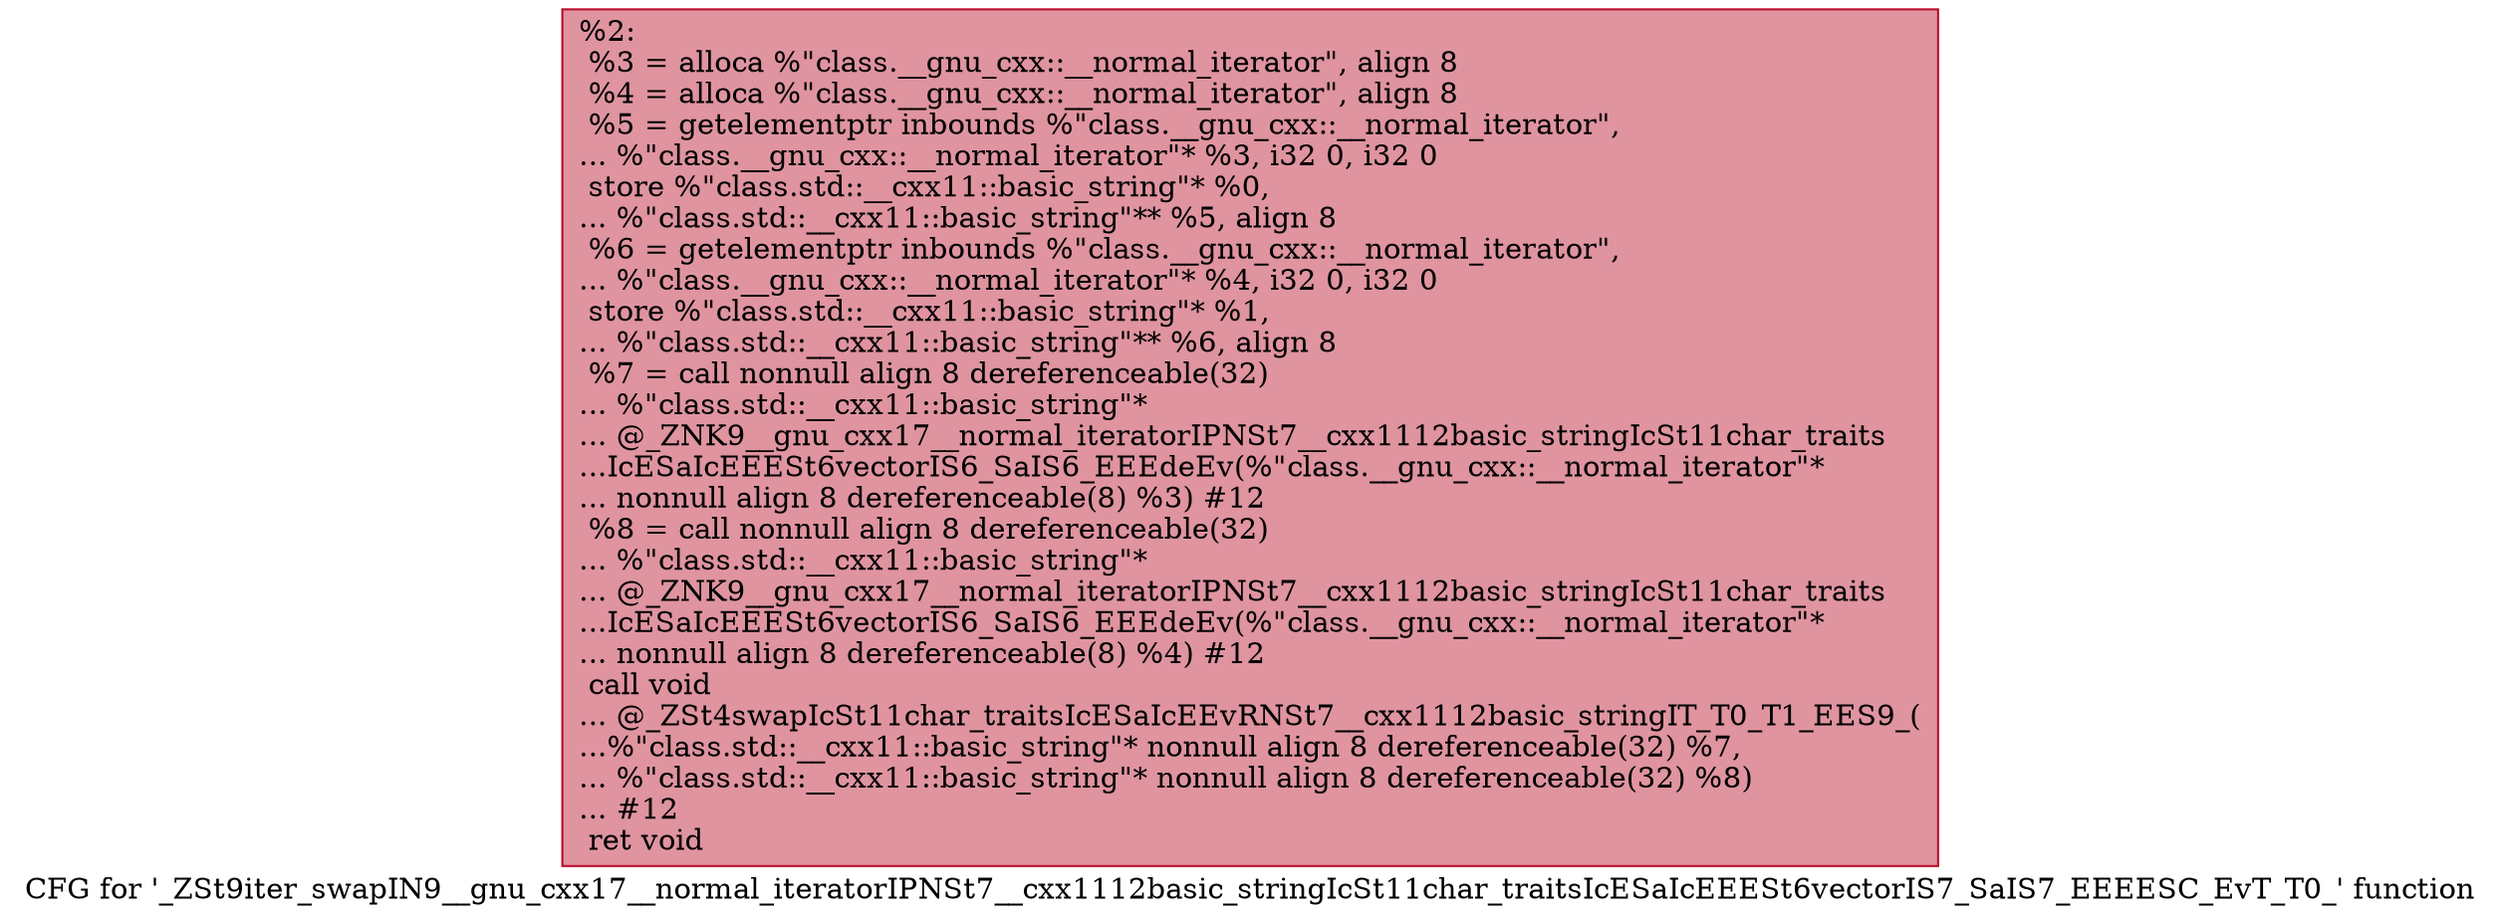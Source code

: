 digraph "CFG for '_ZSt9iter_swapIN9__gnu_cxx17__normal_iteratorIPNSt7__cxx1112basic_stringIcSt11char_traitsIcESaIcEEESt6vectorIS7_SaIS7_EEEESC_EvT_T0_' function" {
	label="CFG for '_ZSt9iter_swapIN9__gnu_cxx17__normal_iteratorIPNSt7__cxx1112basic_stringIcSt11char_traitsIcESaIcEEESt6vectorIS7_SaIS7_EEEESC_EvT_T0_' function";

	Node0x5592611467d0 [shape=record,color="#b70d28ff", style=filled, fillcolor="#b70d2870",label="{%2:\l  %3 = alloca %\"class.__gnu_cxx::__normal_iterator\", align 8\l  %4 = alloca %\"class.__gnu_cxx::__normal_iterator\", align 8\l  %5 = getelementptr inbounds %\"class.__gnu_cxx::__normal_iterator\",\l... %\"class.__gnu_cxx::__normal_iterator\"* %3, i32 0, i32 0\l  store %\"class.std::__cxx11::basic_string\"* %0,\l... %\"class.std::__cxx11::basic_string\"** %5, align 8\l  %6 = getelementptr inbounds %\"class.__gnu_cxx::__normal_iterator\",\l... %\"class.__gnu_cxx::__normal_iterator\"* %4, i32 0, i32 0\l  store %\"class.std::__cxx11::basic_string\"* %1,\l... %\"class.std::__cxx11::basic_string\"** %6, align 8\l  %7 = call nonnull align 8 dereferenceable(32)\l... %\"class.std::__cxx11::basic_string\"*\l... @_ZNK9__gnu_cxx17__normal_iteratorIPNSt7__cxx1112basic_stringIcSt11char_traits\l...IcESaIcEEESt6vectorIS6_SaIS6_EEEdeEv(%\"class.__gnu_cxx::__normal_iterator\"*\l... nonnull align 8 dereferenceable(8) %3) #12\l  %8 = call nonnull align 8 dereferenceable(32)\l... %\"class.std::__cxx11::basic_string\"*\l... @_ZNK9__gnu_cxx17__normal_iteratorIPNSt7__cxx1112basic_stringIcSt11char_traits\l...IcESaIcEEESt6vectorIS6_SaIS6_EEEdeEv(%\"class.__gnu_cxx::__normal_iterator\"*\l... nonnull align 8 dereferenceable(8) %4) #12\l  call void\l... @_ZSt4swapIcSt11char_traitsIcESaIcEEvRNSt7__cxx1112basic_stringIT_T0_T1_EES9_(\l...%\"class.std::__cxx11::basic_string\"* nonnull align 8 dereferenceable(32) %7,\l... %\"class.std::__cxx11::basic_string\"* nonnull align 8 dereferenceable(32) %8)\l... #12\l  ret void\l}"];
}
